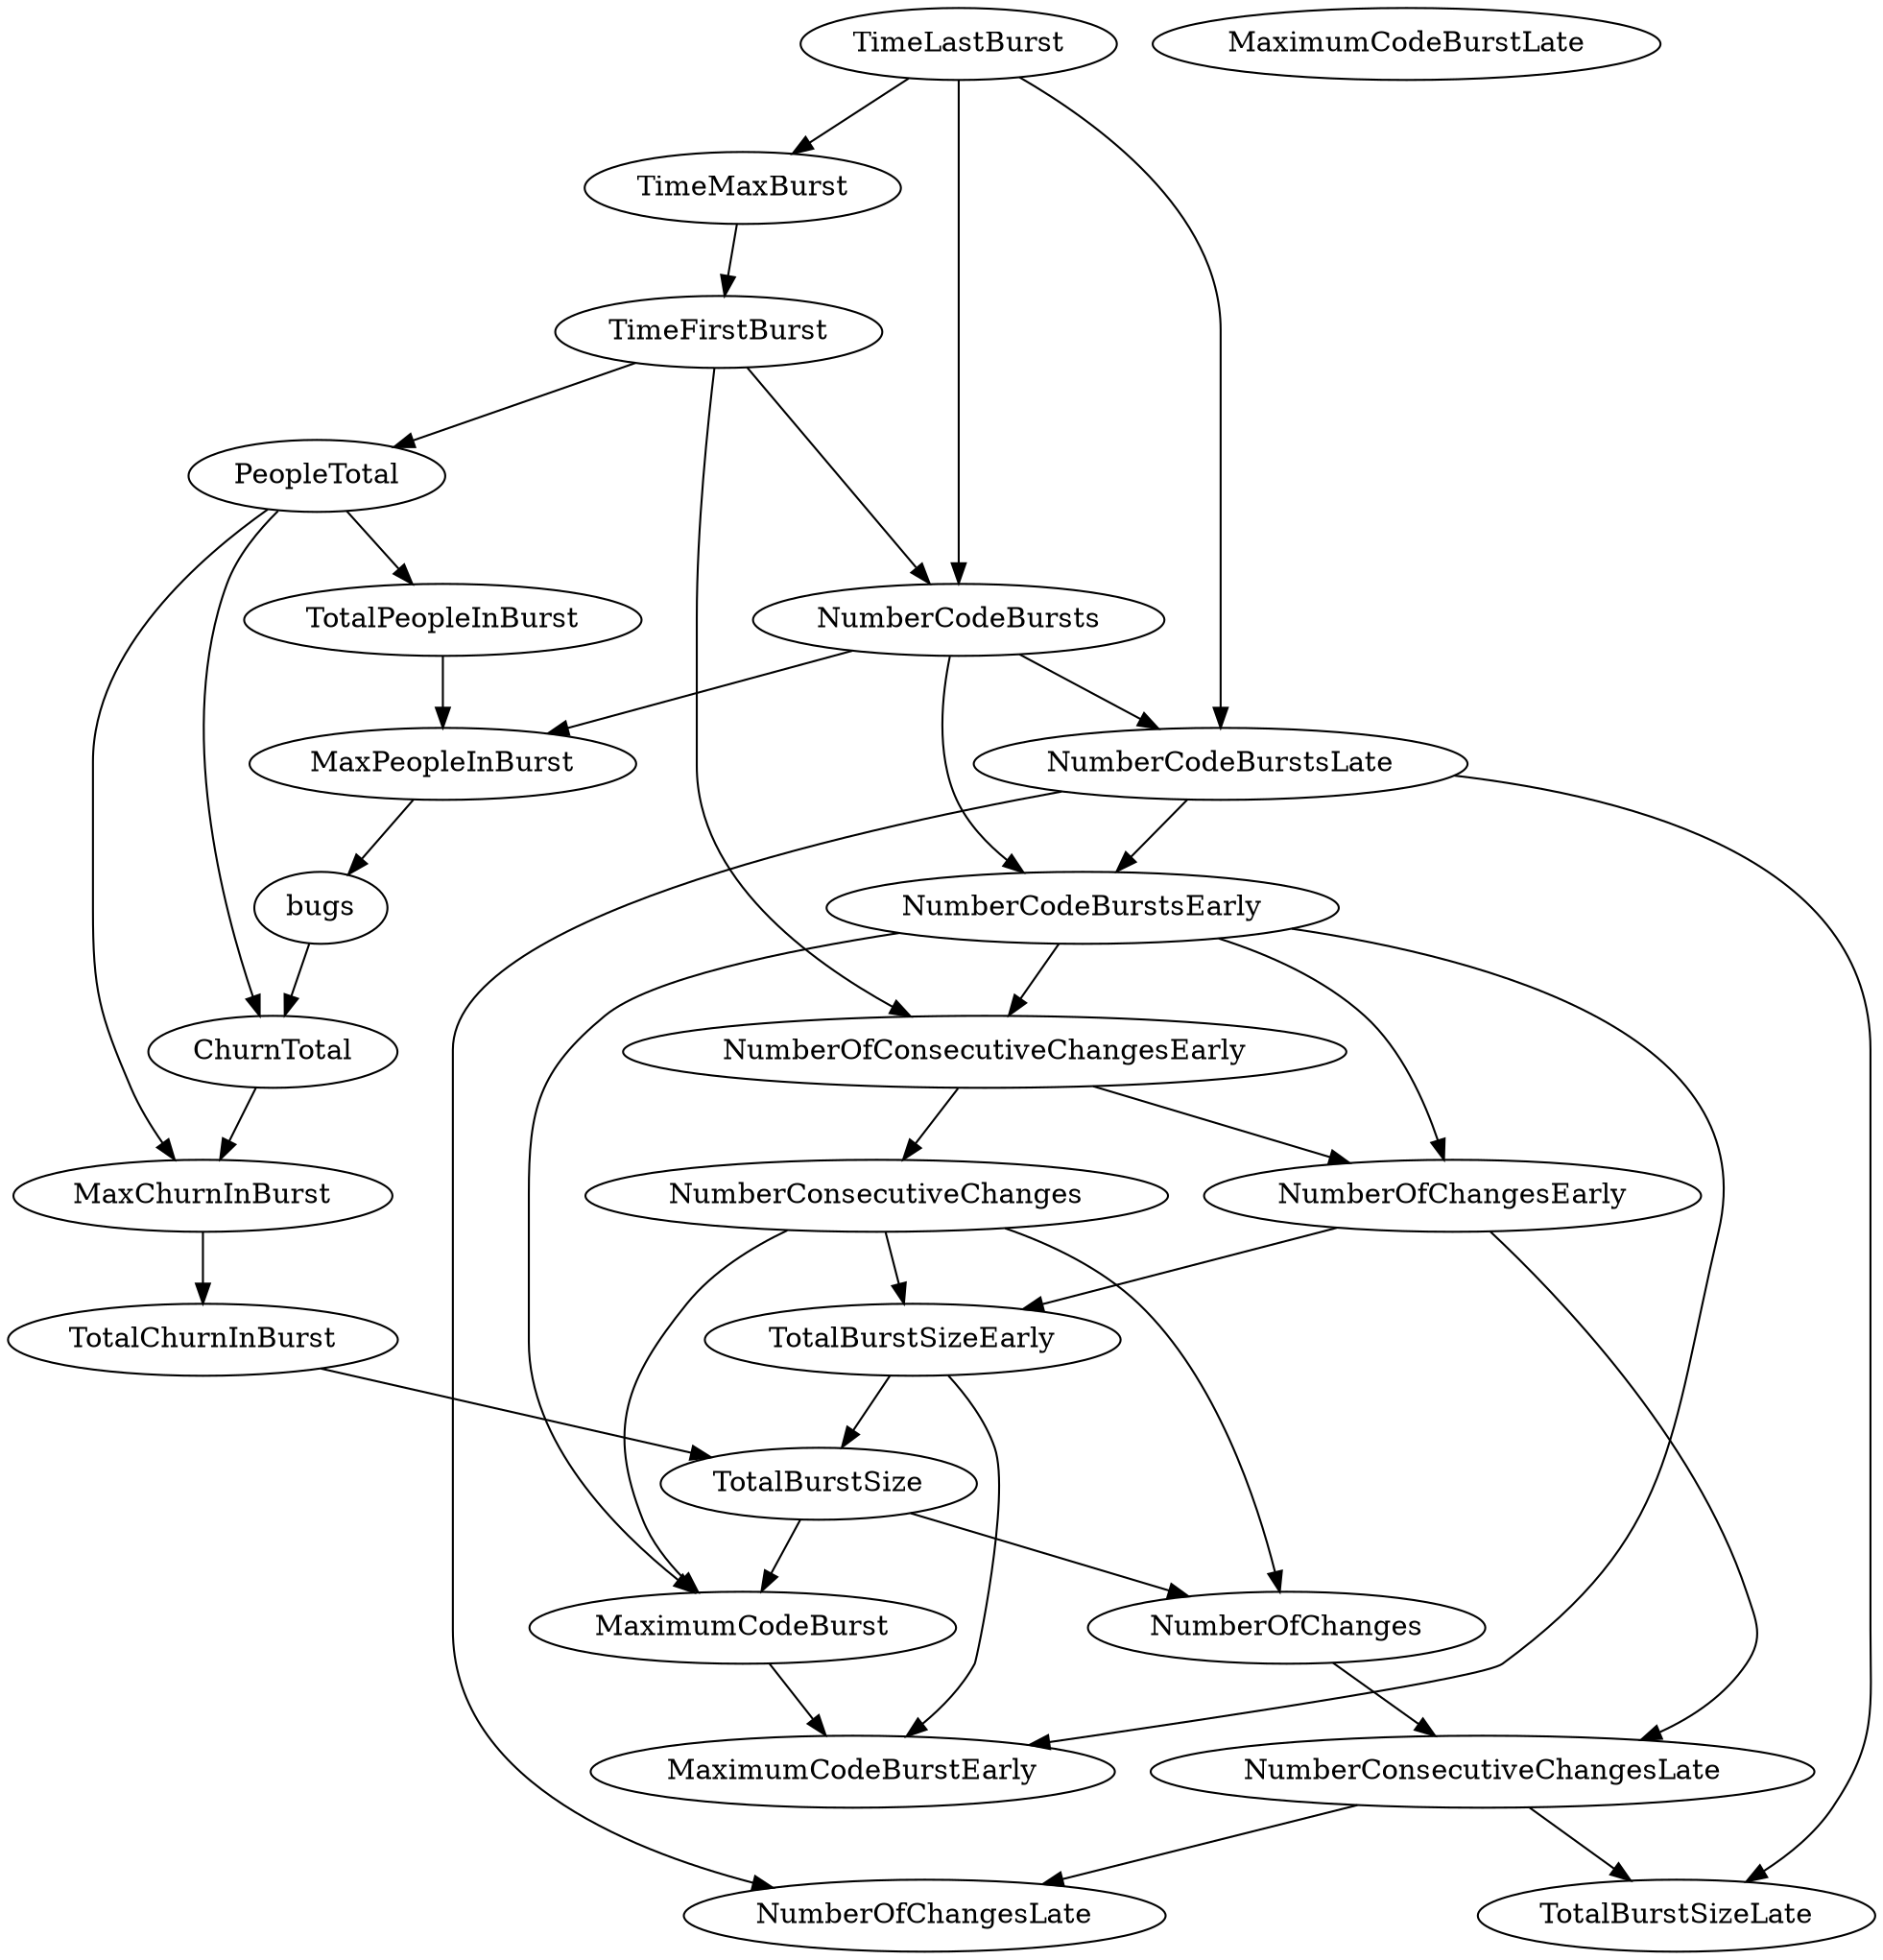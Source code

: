 digraph {
   TotalPeopleInBurst;
   MaximumCodeBurstLate;
   NumberOfChanges;
   MaxPeopleInBurst;
   TotalBurstSizeLate;
   NumberCodeBurstsLate;
   NumberOfChangesLate;
   NumberOfChangesEarly;
   MaxChurnInBurst;
   MaximumCodeBurstEarly;
   NumberCodeBurstsEarly;
   TimeFirstBurst;
   TotalChurnInBurst;
   ChurnTotal;
   MaximumCodeBurst;
   NumberOfConsecutiveChangesEarly;
   NumberConsecutiveChangesLate;
   TotalBurstSizeEarly;
   TotalBurstSize;
   TimeMaxBurst;
   NumberConsecutiveChanges;
   TimeLastBurst;
   NumberCodeBursts;
   PeopleTotal;
   bugs;
   TotalPeopleInBurst -> MaxPeopleInBurst;
   NumberOfChanges -> NumberConsecutiveChangesLate;
   MaxPeopleInBurst -> bugs;
   NumberCodeBurstsLate -> TotalBurstSizeLate;
   NumberCodeBurstsLate -> NumberOfChangesLate;
   NumberCodeBurstsLate -> NumberCodeBurstsEarly;
   NumberOfChangesEarly -> NumberConsecutiveChangesLate;
   NumberOfChangesEarly -> TotalBurstSizeEarly;
   MaxChurnInBurst -> TotalChurnInBurst;
   NumberCodeBurstsEarly -> NumberOfChangesEarly;
   NumberCodeBurstsEarly -> MaximumCodeBurstEarly;
   NumberCodeBurstsEarly -> MaximumCodeBurst;
   NumberCodeBurstsEarly -> NumberOfConsecutiveChangesEarly;
   TimeFirstBurst -> NumberOfConsecutiveChangesEarly;
   TimeFirstBurst -> NumberCodeBursts;
   TimeFirstBurst -> PeopleTotal;
   TotalChurnInBurst -> TotalBurstSize;
   ChurnTotal -> MaxChurnInBurst;
   MaximumCodeBurst -> MaximumCodeBurstEarly;
   NumberOfConsecutiveChangesEarly -> NumberOfChangesEarly;
   NumberOfConsecutiveChangesEarly -> NumberConsecutiveChanges;
   NumberConsecutiveChangesLate -> TotalBurstSizeLate;
   NumberConsecutiveChangesLate -> NumberOfChangesLate;
   TotalBurstSizeEarly -> MaximumCodeBurstEarly;
   TotalBurstSizeEarly -> TotalBurstSize;
   TotalBurstSize -> NumberOfChanges;
   TotalBurstSize -> MaximumCodeBurst;
   TimeMaxBurst -> TimeFirstBurst;
   NumberConsecutiveChanges -> NumberOfChanges;
   NumberConsecutiveChanges -> MaximumCodeBurst;
   NumberConsecutiveChanges -> TotalBurstSizeEarly;
   TimeLastBurst -> NumberCodeBurstsLate;
   TimeLastBurst -> TimeMaxBurst;
   TimeLastBurst -> NumberCodeBursts;
   NumberCodeBursts -> MaxPeopleInBurst;
   NumberCodeBursts -> NumberCodeBurstsLate;
   NumberCodeBursts -> NumberCodeBurstsEarly;
   PeopleTotal -> TotalPeopleInBurst;
   PeopleTotal -> MaxChurnInBurst;
   PeopleTotal -> ChurnTotal;
   bugs -> ChurnTotal;
}
